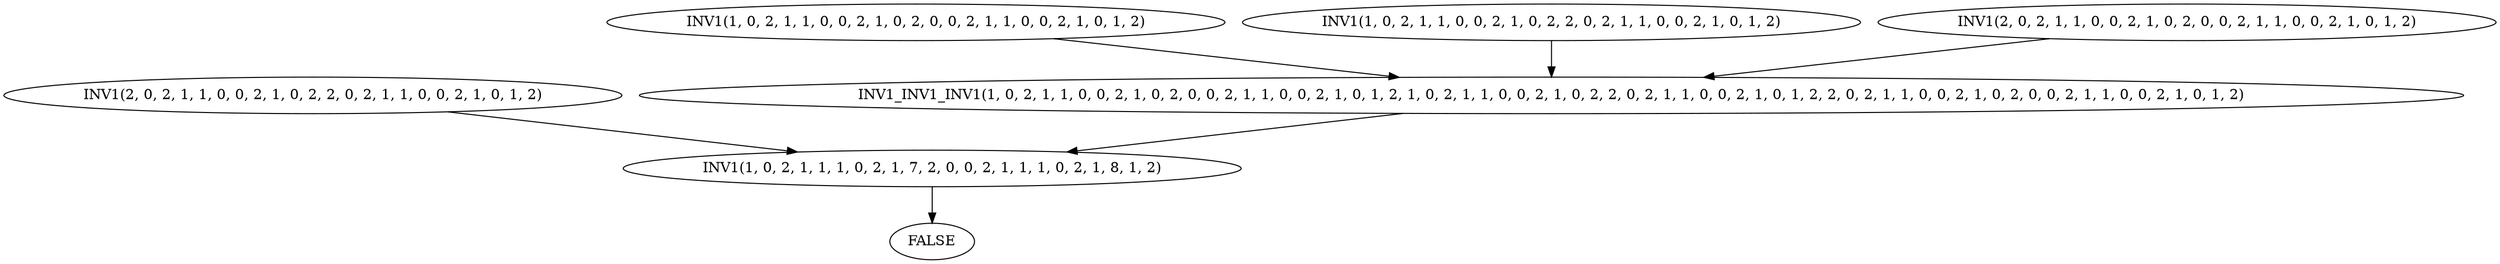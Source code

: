 digraph dag {
0[label="FALSE"];
1->0;
1[label="INV1(1, 0, 2, 1, 1, 1, 0, 2, 1, 7, 2, 0, 0, 2, 1, 1, 1, 0, 2, 1, 8, 1, 2)"];
3->1;
2->1;
2[label="INV1_INV1_INV1(1, 0, 2, 1, 1, 0, 0, 2, 1, 0, 2, 0, 0, 2, 1, 1, 0, 0, 2, 1, 0, 1, 2, 1, 0, 2, 1, 1, 0, 0, 2, 1, 0, 2, 2, 0, 2, 1, 1, 0, 0, 2, 1, 0, 1, 2, 2, 0, 2, 1, 1, 0, 0, 2, 1, 0, 2, 0, 0, 2, 1, 1, 0, 0, 2, 1, 0, 1, 2)"];
4->2;
5->2;
6->2;
3[label="INV1(2, 0, 2, 1, 1, 0, 0, 2, 1, 0, 2, 2, 0, 2, 1, 1, 0, 0, 2, 1, 0, 1, 2)"];
4[label="INV1(1, 0, 2, 1, 1, 0, 0, 2, 1, 0, 2, 0, 0, 2, 1, 1, 0, 0, 2, 1, 0, 1, 2)"];
5[label="INV1(1, 0, 2, 1, 1, 0, 0, 2, 1, 0, 2, 2, 0, 2, 1, 1, 0, 0, 2, 1, 0, 1, 2)"];
6[label="INV1(2, 0, 2, 1, 1, 0, 0, 2, 1, 0, 2, 0, 0, 2, 1, 1, 0, 0, 2, 1, 0, 1, 2)"];
}
